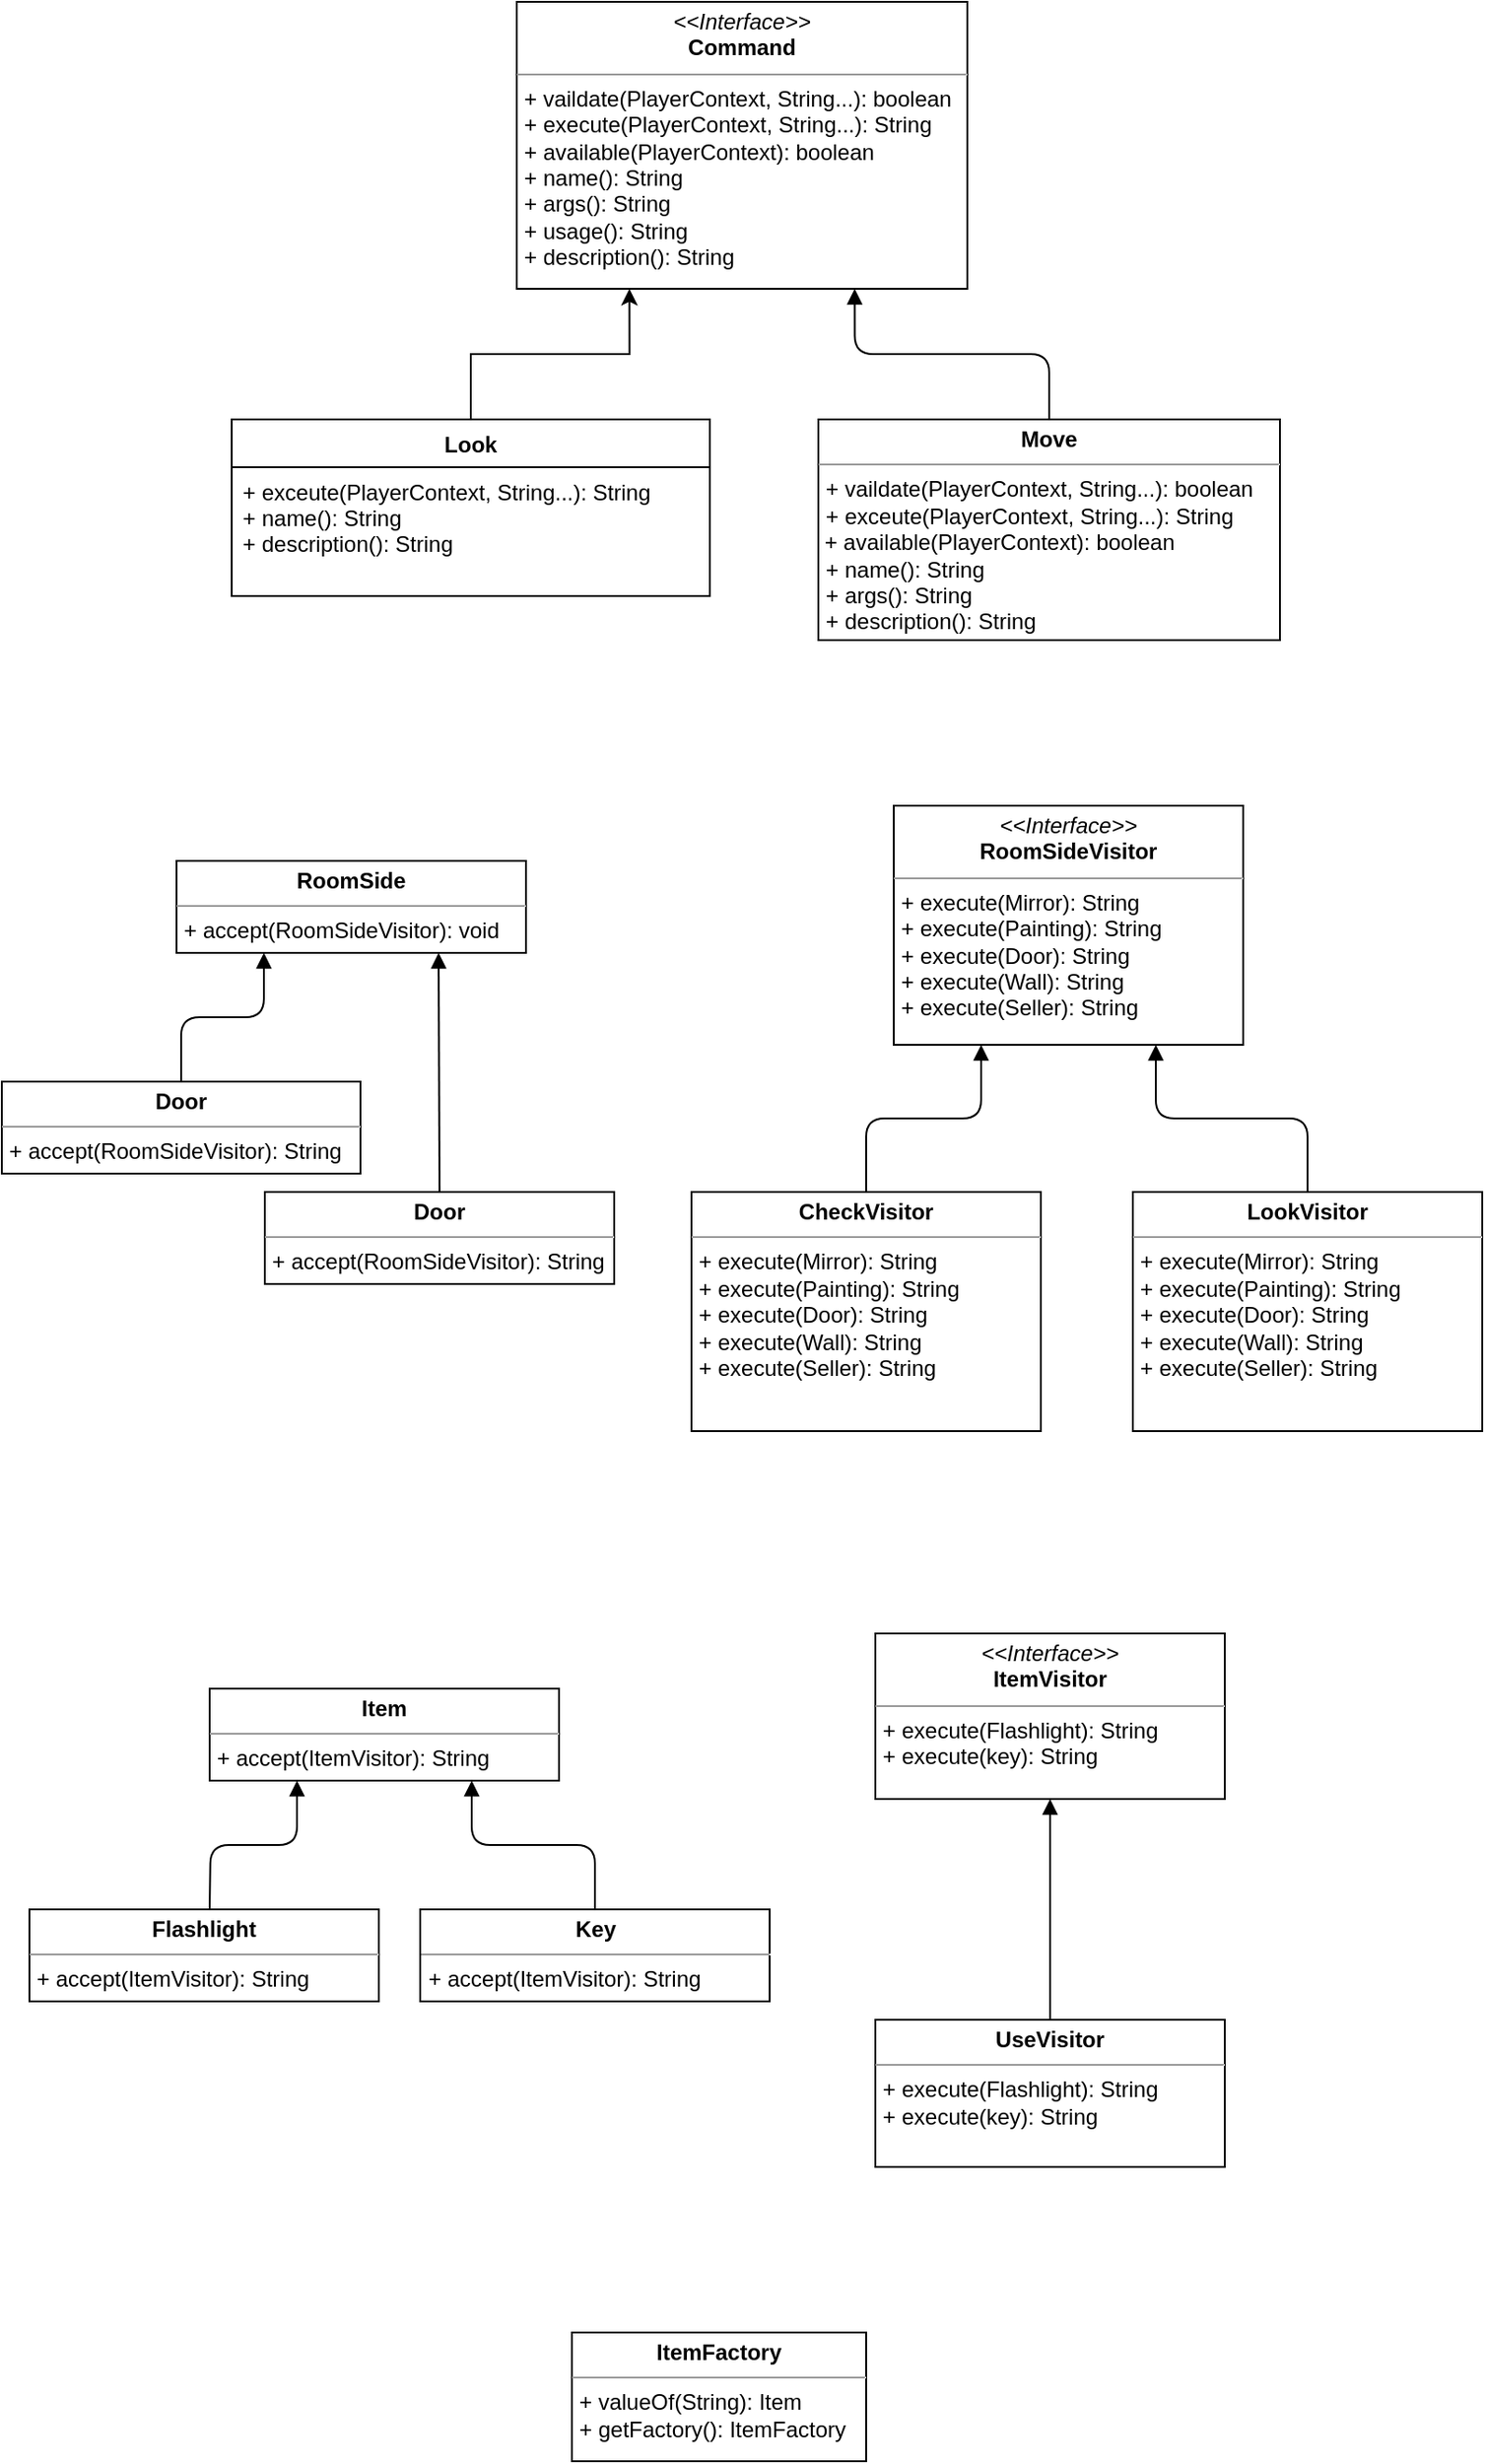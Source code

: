 <mxfile version="13.5.8" type="device"><diagram id="C5RBs43oDa-KdzZeNtuy" name="Page-1"><mxGraphModel dx="1369" dy="719" grid="1" gridSize="10" guides="1" tooltips="1" connect="1" arrows="1" fold="1" page="1" pageScale="1" pageWidth="827" pageHeight="1169" math="0" shadow="0"><root><mxCell id="WIyWlLk6GJQsqaUBKTNV-0"/><mxCell id="WIyWlLk6GJQsqaUBKTNV-1" parent="WIyWlLk6GJQsqaUBKTNV-0"/><mxCell id="u1omw1oPXkuMjtejFKTz-7" value="&lt;p style=&quot;margin: 0px ; margin-top: 4px ; text-align: center&quot;&gt;&lt;i&gt;&amp;lt;&amp;lt;Interface&amp;gt;&amp;gt;&lt;/i&gt;&lt;br&gt;&lt;b&gt;Command&lt;/b&gt;&lt;/p&gt;&lt;hr size=&quot;1&quot;&gt;&lt;p style=&quot;margin: 0px ; margin-left: 4px&quot;&gt;+ vaildate(PlayerContext, String...): boolean&lt;/p&gt;&lt;p style=&quot;margin: 0px ; margin-left: 4px&quot;&gt;+ execute(PlayerContext, String...): String&lt;/p&gt;&lt;p style=&quot;margin: 0px ; margin-left: 4px&quot;&gt;+ available(PlayerContext): boolean&lt;br&gt;+ name(): String&lt;/p&gt;&lt;p style=&quot;margin: 0px ; margin-left: 4px&quot;&gt;+ args(): String&lt;br&gt;&lt;/p&gt;&lt;p style=&quot;margin: 0px ; margin-left: 4px&quot;&gt;+ usage(): String&lt;br&gt;&lt;/p&gt;&lt;p style=&quot;margin: 0px ; margin-left: 4px&quot;&gt;+ description(): String&lt;/p&gt;" style="verticalAlign=top;align=left;overflow=fill;fontSize=12;fontFamily=Helvetica;html=1;" parent="WIyWlLk6GJQsqaUBKTNV-1" vertex="1"><mxGeometry x="285" y="333" width="245" height="156" as="geometry"/></mxCell><mxCell id="u1omw1oPXkuMjtejFKTz-15" value="&lt;p style=&quot;margin: 0px ; margin-top: 4px ; text-align: center&quot;&gt;&lt;b&gt;Move&lt;/b&gt;&lt;/p&gt;&lt;hr size=&quot;1&quot;&gt;&lt;p style=&quot;margin: 0px ; margin-left: 4px&quot;&gt;+ vaildate(PlayerContext, String...): boolean&lt;br&gt;&lt;/p&gt;&lt;p style=&quot;margin: 0px ; margin-left: 4px&quot;&gt;+ exceute(PlayerContext, String...): String&lt;/p&gt;&amp;nbsp;+ available(PlayerContext): boolean&lt;p style=&quot;margin: 0px 0px 0px 4px&quot;&gt;+ name(): String&lt;/p&gt;&lt;p style=&quot;margin: 0px 0px 0px 4px&quot;&gt;+ args(): String&lt;/p&gt;&lt;p style=&quot;margin: 0px 0px 0px 4px&quot;&gt;+ description(): String&lt;/p&gt;" style="verticalAlign=top;align=left;overflow=fill;fontSize=12;fontFamily=Helvetica;html=1;" parent="WIyWlLk6GJQsqaUBKTNV-1" vertex="1"><mxGeometry x="449" y="560" width="251" height="120" as="geometry"/></mxCell><mxCell id="u1omw1oPXkuMjtejFKTz-16" value="" style="endArrow=block;endFill=1;html=1;edgeStyle=orthogonalEdgeStyle;align=left;verticalAlign=top;exitX=0.5;exitY=0;exitDx=0;exitDy=0;entryX=0.75;entryY=1;entryDx=0;entryDy=0;" parent="WIyWlLk6GJQsqaUBKTNV-1" source="u1omw1oPXkuMjtejFKTz-15" target="u1omw1oPXkuMjtejFKTz-7" edge="1"><mxGeometry x="-1" relative="1" as="geometry"><mxPoint x="489" y="495" as="sourcePoint"/><mxPoint x="492.75" y="501" as="targetPoint"/></mxGeometry></mxCell><mxCell id="u1omw1oPXkuMjtejFKTz-17" value="" style="resizable=0;html=1;align=left;verticalAlign=bottom;labelBackgroundColor=#ffffff;fontSize=10;" parent="u1omw1oPXkuMjtejFKTz-16" connectable="0" vertex="1"><mxGeometry x="-1" relative="1" as="geometry"/></mxCell><mxCell id="u1omw1oPXkuMjtejFKTz-23" value="&lt;p style=&quot;margin: 0px ; margin-top: 4px ; text-align: center&quot;&gt;&lt;b&gt;RoomSide&lt;/b&gt;&lt;/p&gt;&lt;hr size=&quot;1&quot;&gt;&lt;p style=&quot;margin: 0px ; margin-left: 4px&quot;&gt;+ accept(RoomSideVisitor): void&lt;/p&gt;" style="verticalAlign=top;align=left;overflow=fill;fontSize=12;fontFamily=Helvetica;html=1;" parent="WIyWlLk6GJQsqaUBKTNV-1" vertex="1"><mxGeometry x="100" y="800" width="190" height="50" as="geometry"/></mxCell><mxCell id="u1omw1oPXkuMjtejFKTz-24" value="&lt;p style=&quot;margin: 0px ; margin-top: 4px ; text-align: center&quot;&gt;&lt;i&gt;&amp;lt;&amp;lt;Interface&amp;gt;&amp;gt;&lt;/i&gt;&lt;br&gt;&lt;b&gt;RoomSideVisitor&lt;/b&gt;&lt;/p&gt;&lt;hr size=&quot;1&quot;&gt;&lt;p style=&quot;margin: 0px ; margin-left: 4px&quot;&gt;+ execute(Mirror): String&lt;/p&gt;&lt;p style=&quot;margin: 0px ; margin-left: 4px&quot;&gt;+ execute(Painting): String&lt;br&gt;&lt;/p&gt;&lt;p style=&quot;margin: 0px ; margin-left: 4px&quot;&gt;+ execute(Door): String&lt;br&gt;&lt;/p&gt;&lt;p style=&quot;margin: 0px ; margin-left: 4px&quot;&gt;+ execute(Wall): String&lt;br&gt;&lt;/p&gt;&lt;p style=&quot;margin: 0px ; margin-left: 4px&quot;&gt;+ execute(Seller): String&lt;br&gt;&lt;/p&gt;" style="verticalAlign=top;align=left;overflow=fill;fontSize=12;fontFamily=Helvetica;html=1;" parent="WIyWlLk6GJQsqaUBKTNV-1" vertex="1"><mxGeometry x="490" y="770" width="190" height="130" as="geometry"/></mxCell><mxCell id="u1omw1oPXkuMjtejFKTz-25" value="&lt;p style=&quot;margin: 0px ; margin-top: 4px ; text-align: center&quot;&gt;&lt;b&gt;Door&lt;/b&gt;&lt;/p&gt;&lt;hr size=&quot;1&quot;&gt;&lt;p style=&quot;margin: 0px ; margin-left: 4px&quot;&gt;+ accept(RoomSideVisitor): String&lt;/p&gt;" style="verticalAlign=top;align=left;overflow=fill;fontSize=12;fontFamily=Helvetica;html=1;" parent="WIyWlLk6GJQsqaUBKTNV-1" vertex="1"><mxGeometry x="5" y="920" width="195" height="50" as="geometry"/></mxCell><mxCell id="u1omw1oPXkuMjtejFKTz-26" value="" style="endArrow=block;endFill=1;html=1;edgeStyle=orthogonalEdgeStyle;align=left;verticalAlign=top;exitX=0.5;exitY=0;exitDx=0;exitDy=0;entryX=0.25;entryY=1;entryDx=0;entryDy=0;" parent="WIyWlLk6GJQsqaUBKTNV-1" source="u1omw1oPXkuMjtejFKTz-25" target="u1omw1oPXkuMjtejFKTz-23" edge="1"><mxGeometry x="-1" relative="1" as="geometry"><mxPoint x="180" y="880" as="sourcePoint"/><mxPoint x="340" y="880" as="targetPoint"/></mxGeometry></mxCell><mxCell id="u1omw1oPXkuMjtejFKTz-27" value="" style="resizable=0;html=1;align=left;verticalAlign=bottom;labelBackgroundColor=#ffffff;fontSize=10;" parent="u1omw1oPXkuMjtejFKTz-26" connectable="0" vertex="1"><mxGeometry x="-1" relative="1" as="geometry"/></mxCell><mxCell id="u1omw1oPXkuMjtejFKTz-28" value="&lt;p style=&quot;margin: 0px ; margin-top: 4px ; text-align: center&quot;&gt;&lt;b&gt;Door&lt;/b&gt;&lt;/p&gt;&lt;hr size=&quot;1&quot;&gt;&lt;p style=&quot;margin: 0px ; margin-left: 4px&quot;&gt;+ accept(RoomSideVisitor): String&lt;/p&gt;" style="verticalAlign=top;align=left;overflow=fill;fontSize=12;fontFamily=Helvetica;html=1;" parent="WIyWlLk6GJQsqaUBKTNV-1" vertex="1"><mxGeometry x="148" y="980" width="190" height="50" as="geometry"/></mxCell><mxCell id="u1omw1oPXkuMjtejFKTz-29" value="" style="endArrow=block;endFill=1;html=1;align=left;verticalAlign=top;exitX=0.5;exitY=0;exitDx=0;exitDy=0;entryX=0.75;entryY=1;entryDx=0;entryDy=0;" parent="WIyWlLk6GJQsqaUBKTNV-1" source="u1omw1oPXkuMjtejFKTz-28" target="u1omw1oPXkuMjtejFKTz-23" edge="1"><mxGeometry x="-1" relative="1" as="geometry"><mxPoint x="270" y="940" as="sourcePoint"/><mxPoint x="317.5" y="870" as="targetPoint"/></mxGeometry></mxCell><mxCell id="u1omw1oPXkuMjtejFKTz-30" value="" style="resizable=0;html=1;align=left;verticalAlign=bottom;labelBackgroundColor=#ffffff;fontSize=10;" parent="u1omw1oPXkuMjtejFKTz-29" connectable="0" vertex="1"><mxGeometry x="-1" relative="1" as="geometry"/></mxCell><mxCell id="u1omw1oPXkuMjtejFKTz-32" value="&lt;p style=&quot;margin: 0px ; margin-top: 4px ; text-align: center&quot;&gt;&lt;b&gt;CheckVisitor&lt;/b&gt;&lt;/p&gt;&lt;hr size=&quot;1&quot;&gt;&lt;p style=&quot;margin: 0px 0px 0px 4px&quot;&gt;+ execute(Mirror): String&lt;/p&gt;&lt;p style=&quot;margin: 0px 0px 0px 4px&quot;&gt;+ execute(Painting): String&lt;br&gt;&lt;/p&gt;&lt;p style=&quot;margin: 0px 0px 0px 4px&quot;&gt;+ execute(Door): String&lt;br&gt;&lt;/p&gt;&lt;p style=&quot;margin: 0px 0px 0px 4px&quot;&gt;+ execute(Wall): String&lt;br&gt;&lt;/p&gt;&lt;p style=&quot;margin: 0px 0px 0px 4px&quot;&gt;+ execute(Seller): String&lt;/p&gt;" style="verticalAlign=top;align=left;overflow=fill;fontSize=12;fontFamily=Helvetica;html=1;" parent="WIyWlLk6GJQsqaUBKTNV-1" vertex="1"><mxGeometry x="380" y="980" width="190" height="130" as="geometry"/></mxCell><mxCell id="u1omw1oPXkuMjtejFKTz-33" value="" style="endArrow=block;endFill=1;html=1;edgeStyle=orthogonalEdgeStyle;align=left;verticalAlign=top;exitX=0.5;exitY=0;exitDx=0;exitDy=0;entryX=0.25;entryY=1;entryDx=0;entryDy=0;" parent="WIyWlLk6GJQsqaUBKTNV-1" source="u1omw1oPXkuMjtejFKTz-32" target="u1omw1oPXkuMjtejFKTz-24" edge="1"><mxGeometry x="-1" relative="1" as="geometry"><mxPoint x="604" y="1010" as="sourcePoint"/><mxPoint x="651.5" y="940" as="targetPoint"/></mxGeometry></mxCell><mxCell id="u1omw1oPXkuMjtejFKTz-34" value="" style="resizable=0;html=1;align=left;verticalAlign=bottom;labelBackgroundColor=#ffffff;fontSize=10;" parent="u1omw1oPXkuMjtejFKTz-33" connectable="0" vertex="1"><mxGeometry x="-1" relative="1" as="geometry"/></mxCell><mxCell id="u1omw1oPXkuMjtejFKTz-35" value="&lt;p style=&quot;margin: 0px ; margin-top: 4px ; text-align: center&quot;&gt;&lt;b&gt;LookVisitor&lt;/b&gt;&lt;/p&gt;&lt;hr size=&quot;1&quot;&gt;&lt;p style=&quot;margin: 0px 0px 0px 4px&quot;&gt;+ execute(Mirror): String&lt;/p&gt;&lt;p style=&quot;margin: 0px 0px 0px 4px&quot;&gt;+ execute(Painting): String&lt;br&gt;&lt;/p&gt;&lt;p style=&quot;margin: 0px 0px 0px 4px&quot;&gt;+ execute(Door): String&lt;br&gt;&lt;/p&gt;&lt;p style=&quot;margin: 0px 0px 0px 4px&quot;&gt;+ execute(Wall): String&lt;br&gt;&lt;/p&gt;&lt;p style=&quot;margin: 0px 0px 0px 4px&quot;&gt;+ execute(Seller): String&lt;/p&gt;" style="verticalAlign=top;align=left;overflow=fill;fontSize=12;fontFamily=Helvetica;html=1;" parent="WIyWlLk6GJQsqaUBKTNV-1" vertex="1"><mxGeometry x="620" y="980" width="190" height="130" as="geometry"/></mxCell><mxCell id="u1omw1oPXkuMjtejFKTz-36" value="" style="endArrow=block;endFill=1;html=1;edgeStyle=orthogonalEdgeStyle;align=left;verticalAlign=top;exitX=0.5;exitY=0;exitDx=0;exitDy=0;entryX=0.75;entryY=1;entryDx=0;entryDy=0;" parent="WIyWlLk6GJQsqaUBKTNV-1" source="u1omw1oPXkuMjtejFKTz-35" target="u1omw1oPXkuMjtejFKTz-24" edge="1"><mxGeometry x="-1" relative="1" as="geometry"><mxPoint x="590" y="969.97" as="sourcePoint"/><mxPoint x="662.5" y="889.97" as="targetPoint"/></mxGeometry></mxCell><mxCell id="u1omw1oPXkuMjtejFKTz-37" value="" style="resizable=0;html=1;align=left;verticalAlign=bottom;labelBackgroundColor=#ffffff;fontSize=10;" parent="u1omw1oPXkuMjtejFKTz-36" connectable="0" vertex="1"><mxGeometry x="-1" relative="1" as="geometry"/></mxCell><mxCell id="u1omw1oPXkuMjtejFKTz-38" value="&lt;p style=&quot;margin: 0px ; margin-top: 4px ; text-align: center&quot;&gt;&lt;b&gt;Item&lt;/b&gt;&lt;/p&gt;&lt;hr size=&quot;1&quot;&gt;&lt;p style=&quot;margin: 0px ; margin-left: 4px&quot;&gt;+ accept(ItemVisitor): String&lt;/p&gt;" style="verticalAlign=top;align=left;overflow=fill;fontSize=12;fontFamily=Helvetica;html=1;" parent="WIyWlLk6GJQsqaUBKTNV-1" vertex="1"><mxGeometry x="118" y="1250" width="190" height="50" as="geometry"/></mxCell><mxCell id="u1omw1oPXkuMjtejFKTz-39" value="&lt;p style=&quot;margin: 0px ; margin-top: 4px ; text-align: center&quot;&gt;&lt;i&gt;&amp;lt;&amp;lt;Interface&amp;gt;&amp;gt;&lt;/i&gt;&lt;br&gt;&lt;b&gt;ItemVisitor&lt;/b&gt;&lt;/p&gt;&lt;hr size=&quot;1&quot;&gt;&lt;p style=&quot;margin: 0px ; margin-left: 4px&quot;&gt;+ execute(Flashlight): String&lt;/p&gt;&lt;p style=&quot;margin: 0px ; margin-left: 4px&quot;&gt;+ execute(key): String&lt;/p&gt;" style="verticalAlign=top;align=left;overflow=fill;fontSize=12;fontFamily=Helvetica;html=1;" parent="WIyWlLk6GJQsqaUBKTNV-1" vertex="1"><mxGeometry x="480" y="1220" width="190" height="90" as="geometry"/></mxCell><mxCell id="0RBn5PIVouKVTSuK2Km9-4" style="edgeStyle=orthogonalEdgeStyle;rounded=0;orthogonalLoop=1;jettySize=auto;html=1;entryX=0.25;entryY=1;entryDx=0;entryDy=0;" parent="WIyWlLk6GJQsqaUBKTNV-1" source="0RBn5PIVouKVTSuK2Km9-0" target="u1omw1oPXkuMjtejFKTz-7" edge="1"><mxGeometry relative="1" as="geometry"><mxPoint x="370.25" y="501" as="targetPoint"/></mxGeometry></mxCell><mxCell id="0RBn5PIVouKVTSuK2Km9-0" value="Look" style="swimlane;fontStyle=1;align=center;verticalAlign=top;childLayout=stackLayout;horizontal=1;startSize=26;horizontalStack=0;resizeParent=1;resizeParentMax=0;resizeLast=0;collapsible=1;marginBottom=0;" parent="WIyWlLk6GJQsqaUBKTNV-1" vertex="1"><mxGeometry x="130" y="560" width="260" height="96" as="geometry"/></mxCell><mxCell id="0RBn5PIVouKVTSuK2Km9-3" value="+ exceute(PlayerContext, String...): String&#10;+ name(): String&#10;+ description(): String" style="text;strokeColor=none;fillColor=none;align=left;verticalAlign=top;spacingLeft=4;spacingRight=4;overflow=hidden;rotatable=0;points=[[0,0.5],[1,0.5]];portConstraint=eastwest;" parent="0RBn5PIVouKVTSuK2Km9-0" vertex="1"><mxGeometry y="26" width="260" height="70" as="geometry"/></mxCell><mxCell id="u1omw1oPXkuMjtejFKTz-40" value="&lt;p style=&quot;margin: 0px ; margin-top: 4px ; text-align: center&quot;&gt;&lt;b&gt;Flashlight&lt;/b&gt;&lt;/p&gt;&lt;hr size=&quot;1&quot;&gt;&lt;p style=&quot;margin: 0px ; margin-left: 4px&quot;&gt;+ accept(ItemVisitor): String&lt;/p&gt;" style="verticalAlign=top;align=left;overflow=fill;fontSize=12;fontFamily=Helvetica;html=1;" parent="WIyWlLk6GJQsqaUBKTNV-1" vertex="1"><mxGeometry x="20" y="1370" width="190" height="50" as="geometry"/></mxCell><mxCell id="u1omw1oPXkuMjtejFKTz-41" value="" style="endArrow=block;endFill=1;html=1;edgeStyle=orthogonalEdgeStyle;align=left;verticalAlign=top;exitX=0.5;exitY=0;exitDx=0;exitDy=0;entryX=0.25;entryY=1;entryDx=0;entryDy=0;" parent="WIyWlLk6GJQsqaUBKTNV-1" target="u1omw1oPXkuMjtejFKTz-38" edge="1"><mxGeometry x="-1" relative="1" as="geometry"><mxPoint x="118" y="1370" as="sourcePoint"/><mxPoint x="358" y="1330" as="targetPoint"/></mxGeometry></mxCell><mxCell id="u1omw1oPXkuMjtejFKTz-42" value="" style="resizable=0;html=1;align=left;verticalAlign=bottom;labelBackgroundColor=#ffffff;fontSize=10;" parent="u1omw1oPXkuMjtejFKTz-41" connectable="0" vertex="1"><mxGeometry x="-1" relative="1" as="geometry"/></mxCell><mxCell id="u1omw1oPXkuMjtejFKTz-43" value="&lt;p style=&quot;margin: 0px ; margin-top: 4px ; text-align: center&quot;&gt;&lt;b&gt;Key&lt;/b&gt;&lt;/p&gt;&lt;hr size=&quot;1&quot;&gt;&lt;p style=&quot;margin: 0px ; margin-left: 4px&quot;&gt;+ accept(ItemVisitor): String&lt;/p&gt;" style="verticalAlign=top;align=left;overflow=fill;fontSize=12;fontFamily=Helvetica;html=1;" parent="WIyWlLk6GJQsqaUBKTNV-1" vertex="1"><mxGeometry x="232.5" y="1370" width="190" height="50" as="geometry"/></mxCell><mxCell id="u1omw1oPXkuMjtejFKTz-46" value="&lt;p style=&quot;margin: 0px ; margin-top: 4px ; text-align: center&quot;&gt;&lt;b&gt;UseVisitor&lt;/b&gt;&lt;/p&gt;&lt;hr size=&quot;1&quot;&gt;&lt;p style=&quot;margin: 0px 0px 0px 4px&quot;&gt;+ execute(Flashlight): String&lt;/p&gt;&lt;p style=&quot;margin: 0px 0px 0px 4px&quot;&gt;+ execute(key): String&lt;/p&gt;" style="verticalAlign=top;align=left;overflow=fill;fontSize=12;fontFamily=Helvetica;html=1;" parent="WIyWlLk6GJQsqaUBKTNV-1" vertex="1"><mxGeometry x="480" y="1430" width="190" height="80" as="geometry"/></mxCell><mxCell id="u1omw1oPXkuMjtejFKTz-47" value="" style="endArrow=block;endFill=1;html=1;edgeStyle=orthogonalEdgeStyle;align=left;verticalAlign=top;exitX=0.5;exitY=0;exitDx=0;exitDy=0;entryX=0.5;entryY=1;entryDx=0;entryDy=0;" parent="WIyWlLk6GJQsqaUBKTNV-1" source="u1omw1oPXkuMjtejFKTz-46" target="u1omw1oPXkuMjtejFKTz-39" edge="1"><mxGeometry x="-1" relative="1" as="geometry"><mxPoint x="646.5" y="1460" as="sourcePoint"/><mxPoint x="488" y="1330" as="targetPoint"/></mxGeometry></mxCell><mxCell id="u1omw1oPXkuMjtejFKTz-48" value="" style="resizable=0;html=1;align=left;verticalAlign=bottom;labelBackgroundColor=#ffffff;fontSize=10;" parent="u1omw1oPXkuMjtejFKTz-47" connectable="0" vertex="1"><mxGeometry x="-1" relative="1" as="geometry"/></mxCell><mxCell id="u1omw1oPXkuMjtejFKTz-52" value="" style="endArrow=block;endFill=1;html=1;edgeStyle=orthogonalEdgeStyle;align=left;verticalAlign=top;exitX=0.5;exitY=0;exitDx=0;exitDy=0;entryX=0.75;entryY=1;entryDx=0;entryDy=0;" parent="WIyWlLk6GJQsqaUBKTNV-1" source="u1omw1oPXkuMjtejFKTz-43" target="u1omw1oPXkuMjtejFKTz-38" edge="1"><mxGeometry x="-1" relative="1" as="geometry"><mxPoint x="128" y="1380" as="sourcePoint"/><mxPoint x="175.5" y="1310" as="targetPoint"/></mxGeometry></mxCell><mxCell id="u1omw1oPXkuMjtejFKTz-53" value="" style="resizable=0;html=1;align=left;verticalAlign=bottom;labelBackgroundColor=#ffffff;fontSize=10;" parent="u1omw1oPXkuMjtejFKTz-52" connectable="0" vertex="1"><mxGeometry x="-1" relative="1" as="geometry"/></mxCell><mxCell id="u1omw1oPXkuMjtejFKTz-58" value="&lt;p style=&quot;margin: 0px ; margin-top: 4px ; text-align: center&quot;&gt;&lt;b&gt;ItemFactory&lt;/b&gt;&lt;/p&gt;&lt;hr size=&quot;1&quot;&gt;&lt;p style=&quot;margin: 0px ; margin-left: 4px&quot;&gt;+ valueOf(String): Item&lt;/p&gt;&lt;p style=&quot;margin: 0px ; margin-left: 4px&quot;&gt;+ getFactory(): ItemFactory&lt;/p&gt;" style="verticalAlign=top;align=left;overflow=fill;fontSize=12;fontFamily=Helvetica;html=1;" parent="WIyWlLk6GJQsqaUBKTNV-1" vertex="1"><mxGeometry x="315" y="1600" width="160" height="70" as="geometry"/></mxCell></root></mxGraphModel></diagram></mxfile>